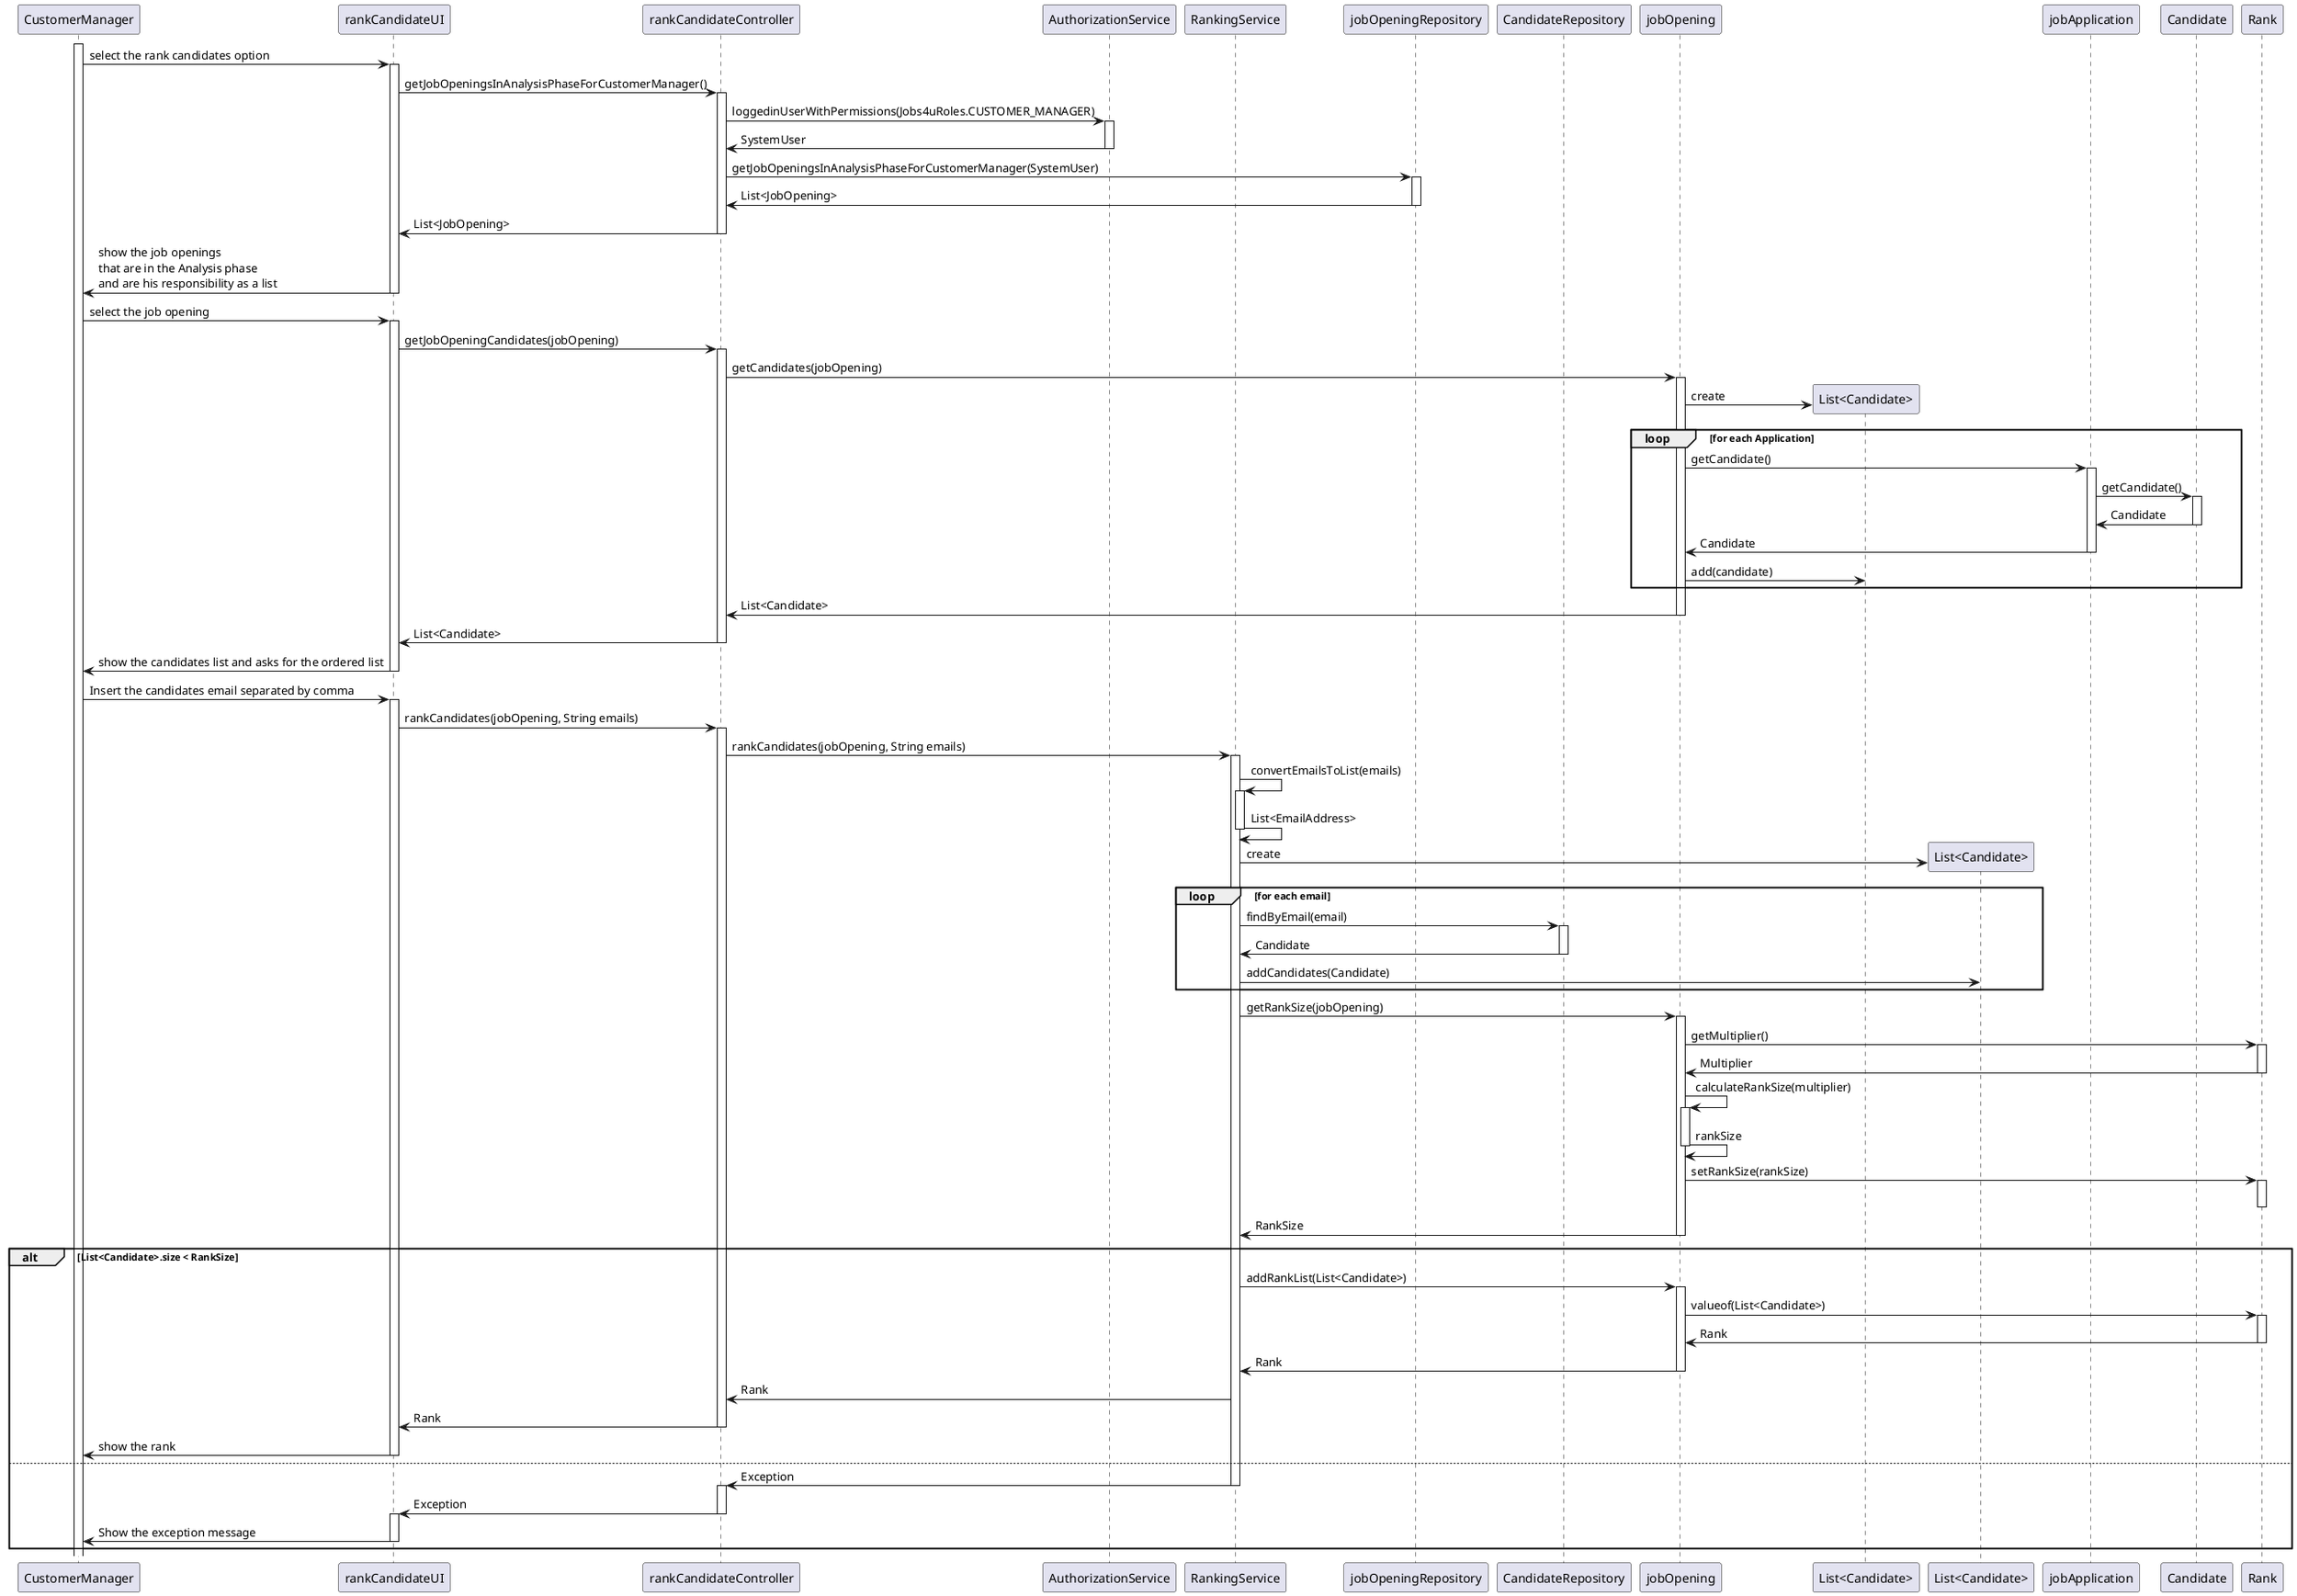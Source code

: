 @startuml

participant CustomerManager
participant rankCandidateUI as UI
participant rankCandidateController as controller
participant "AuthorizationService" as auth
participant "RankingService" as service
participant jobOpeningRepository as jrepo
participant CandidateRepository as crepo
participant jobOpening as jo
participant "List<Candidate>" as lc
participant "List<Candidate>" as lc1
participant jobApplication as ja
participant Candidate as c
participant Rank as rank

activate CustomerManager


CustomerManager -> UI: select the rank candidates option
activate UI
UI-> controller: getJobOpeningsInAnalysisPhaseForCustomerManager()
activate controller

controller->auth: loggedinUserWithPermissions(Jobs4uRoles.CUSTOMER_MANAGER)
activate auth
auth->controller: SystemUser
deactivate auth

controller -> jrepo: getJobOpeningsInAnalysisPhaseForCustomerManager(SystemUser)
activate jrepo
jrepo -> controller: List<JobOpening>
deactivate jrepo
controller -> UI: List<JobOpening>
deactivate controller

UI -> CustomerManager: show the job openings \nthat are in the Analysis phase \nand are his responsibility as a list
deactivate UI

CustomerManager -> UI: select the job opening
activate UI
UI -> controller: getJobOpeningCandidates(jobOpening)

activate controller

controller -> jo: getCandidates(jobOpening)

activate jo

jo->lc**: create
loop for each Application
    jo -> ja: getCandidate()
    activate ja

    ja -> c: getCandidate()
    activate c

    c -> ja: Candidate
    deactivate c

    ja ->jo: Candidate
    deactivate  ja
    jo-> lc:add(candidate)
end

jo -> controller: List<Candidate>
deactivate jo
controller -> UI: List<Candidate>
deactivate controller


UI -> CustomerManager: show the candidates list and asks for the ordered list
deactivate UI
CustomerManager-> UI: Insert the candidates email separated by comma
activate UI
UI -> controller: rankCandidates(jobOpening, String emails)
activate controller
controller -> service: rankCandidates(jobOpening, String emails)
activate service


service -> service: convertEmailsToList(emails)
activate service
service -> service: List<EmailAddress>
deactivate service
service -> lc1 **: create
loop for each email
    service -> crepo: findByEmail(email)
    activate crepo

    crepo -> service: Candidate
    deactivate crepo
    service->lc1: addCandidates(Candidate)
end

    service -> jo: getRankSize(jobOpening)
    activate jo
    jo->rank: getMultiplier()
    activate rank
    rank -> jo: Multiplier
    deactivate rank

    jo -> jo : calculateRankSize(multiplier)
    activate jo
    jo->jo: rankSize
    deactivate jo
    jo->rank: setRankSize(rankSize)
    activate rank
    deactivate rank

    jo -> service: RankSize
    deactivate jo

    alt List<Candidate>.size < RankSize
        service ->jo: addRankList(List<Candidate>)
        activate jo
        jo->rank: valueof(List<Candidate>)
        activate rank

        rank -> jo: Rank
        deactivate rank
        jo -> service: Rank
        deactivate jo








    service -> controller: Rank


    controller -> UI:Rank
    deactivate controller


    UI -> CustomerManager: show the rank
    deactivate UI
else
    service -> controller: Exception
    deactivate service
    activate controller


    controller -> UI:Exception
    deactivate controller
    activate UI
    deactivate controller

    UI -> CustomerManager: Show the exception message
    deactivate UI

end

@enduml